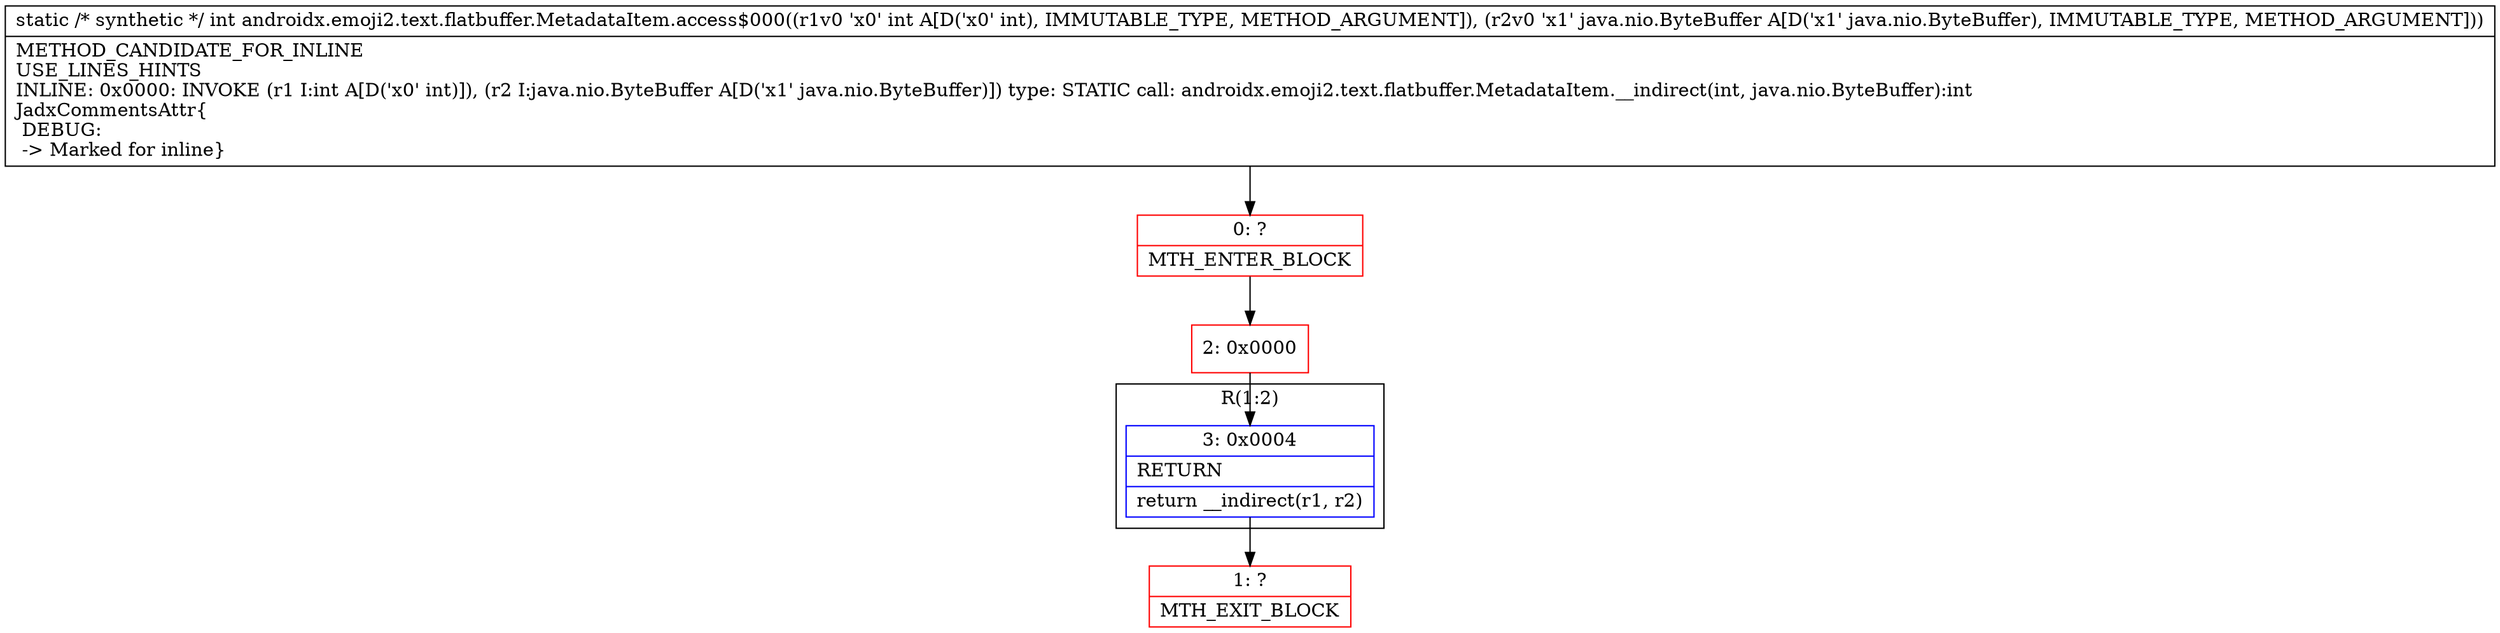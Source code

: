 digraph "CFG forandroidx.emoji2.text.flatbuffer.MetadataItem.access$000(ILjava\/nio\/ByteBuffer;)I" {
subgraph cluster_Region_80957516 {
label = "R(1:2)";
node [shape=record,color=blue];
Node_3 [shape=record,label="{3\:\ 0x0004|RETURN\l|return __indirect(r1, r2)\l}"];
}
Node_0 [shape=record,color=red,label="{0\:\ ?|MTH_ENTER_BLOCK\l}"];
Node_2 [shape=record,color=red,label="{2\:\ 0x0000}"];
Node_1 [shape=record,color=red,label="{1\:\ ?|MTH_EXIT_BLOCK\l}"];
MethodNode[shape=record,label="{static \/* synthetic *\/ int androidx.emoji2.text.flatbuffer.MetadataItem.access$000((r1v0 'x0' int A[D('x0' int), IMMUTABLE_TYPE, METHOD_ARGUMENT]), (r2v0 'x1' java.nio.ByteBuffer A[D('x1' java.nio.ByteBuffer), IMMUTABLE_TYPE, METHOD_ARGUMENT]))  | METHOD_CANDIDATE_FOR_INLINE\lUSE_LINES_HINTS\lINLINE: 0x0000: INVOKE  (r1 I:int A[D('x0' int)]), (r2 I:java.nio.ByteBuffer A[D('x1' java.nio.ByteBuffer)]) type: STATIC call: androidx.emoji2.text.flatbuffer.MetadataItem.__indirect(int, java.nio.ByteBuffer):int\lJadxCommentsAttr\{\l DEBUG: \l \-\> Marked for inline\}\l}"];
MethodNode -> Node_0;Node_3 -> Node_1;
Node_0 -> Node_2;
Node_2 -> Node_3;
}

